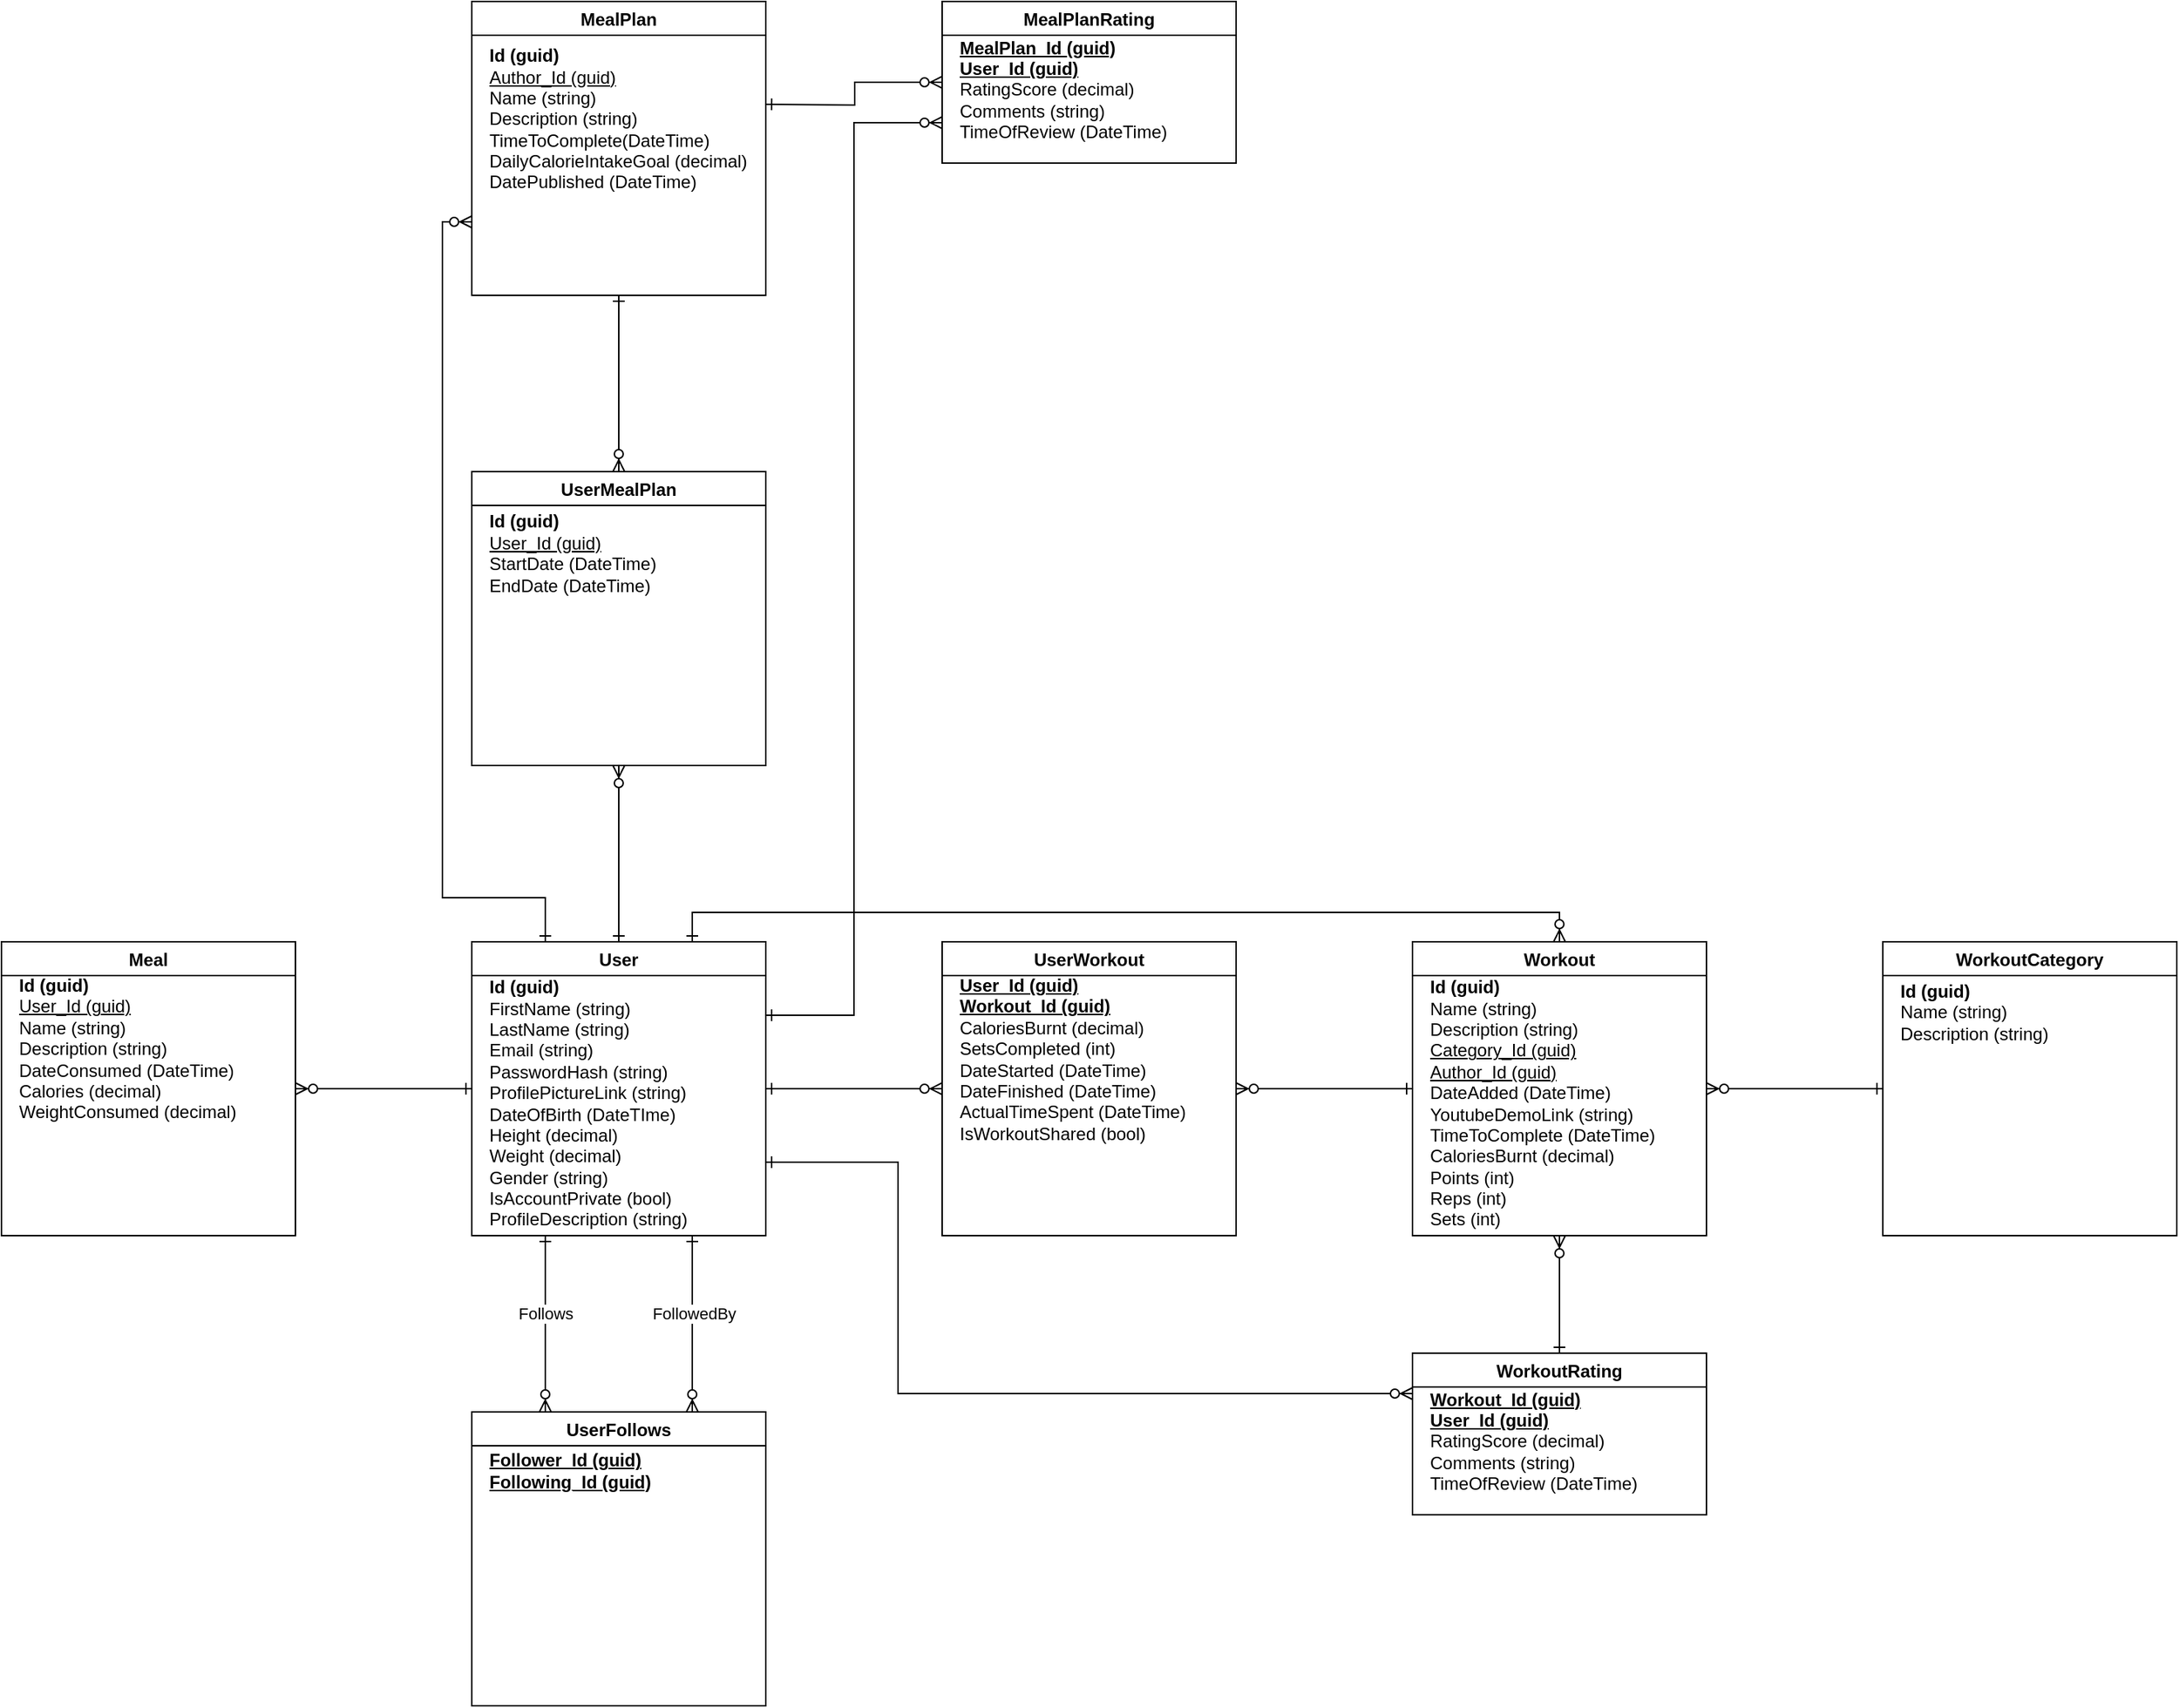 <mxfile version="14.9.9" type="device"><diagram id="rsAINuQfLAa1SqUJ7mLd" name="Page-1"><mxGraphModel dx="946" dy="1758" grid="1" gridSize="10" guides="1" tooltips="1" connect="1" arrows="1" fold="1" page="1" pageScale="1" pageWidth="827" pageHeight="1169" math="0" shadow="0"><root><mxCell id="0"/><mxCell id="1" parent="0"/><mxCell id="erzlCdsQzETxuTyel0iN-18" style="edgeStyle=orthogonalEdgeStyle;rounded=0;orthogonalLoop=1;jettySize=auto;html=1;exitX=0.75;exitY=1;exitDx=0;exitDy=0;entryX=0.75;entryY=0;entryDx=0;entryDy=0;startArrow=ERone;startFill=0;endArrow=ERzeroToMany;endFill=1;" parent="1" source="erzlCdsQzETxuTyel0iN-2" target="erzlCdsQzETxuTyel0iN-10" edge="1"><mxGeometry relative="1" as="geometry"/></mxCell><mxCell id="erzlCdsQzETxuTyel0iN-23" value="FollowedBy" style="edgeLabel;html=1;align=center;verticalAlign=middle;resizable=0;points=[];" parent="erzlCdsQzETxuTyel0iN-18" vertex="1" connectable="0"><mxGeometry x="-0.117" y="1" relative="1" as="geometry"><mxPoint as="offset"/></mxGeometry></mxCell><mxCell id="erzlCdsQzETxuTyel0iN-21" style="edgeStyle=orthogonalEdgeStyle;rounded=0;orthogonalLoop=1;jettySize=auto;html=1;exitX=0.25;exitY=1;exitDx=0;exitDy=0;entryX=0.25;entryY=0;entryDx=0;entryDy=0;startArrow=ERone;startFill=0;endArrow=ERzeroToMany;endFill=1;" parent="1" source="erzlCdsQzETxuTyel0iN-2" target="erzlCdsQzETxuTyel0iN-10" edge="1"><mxGeometry relative="1" as="geometry"/></mxCell><mxCell id="erzlCdsQzETxuTyel0iN-22" value="Follows" style="edgeLabel;html=1;align=center;verticalAlign=middle;resizable=0;points=[];" parent="erzlCdsQzETxuTyel0iN-21" vertex="1" connectable="0"><mxGeometry x="-0.117" relative="1" as="geometry"><mxPoint as="offset"/></mxGeometry></mxCell><mxCell id="erzlCdsQzETxuTyel0iN-26" style="edgeStyle=orthogonalEdgeStyle;rounded=0;orthogonalLoop=1;jettySize=auto;html=1;exitX=0;exitY=0.5;exitDx=0;exitDy=0;entryX=1;entryY=0.5;entryDx=0;entryDy=0;startArrow=ERone;startFill=0;endArrow=ERzeroToMany;endFill=1;" parent="1" source="erzlCdsQzETxuTyel0iN-2" target="erzlCdsQzETxuTyel0iN-24" edge="1"><mxGeometry relative="1" as="geometry"/></mxCell><mxCell id="i2QF-xujWhacyDWGueJ2-5" style="edgeStyle=orthogonalEdgeStyle;rounded=0;orthogonalLoop=1;jettySize=auto;html=1;exitX=1;exitY=0.25;exitDx=0;exitDy=0;entryX=0;entryY=0.75;entryDx=0;entryDy=0;startArrow=ERone;startFill=0;endArrow=ERzeroToMany;endFill=1;" edge="1" parent="1" source="erzlCdsQzETxuTyel0iN-2" target="i2QF-xujWhacyDWGueJ2-1"><mxGeometry relative="1" as="geometry"/></mxCell><mxCell id="i2QF-xujWhacyDWGueJ2-8" style="edgeStyle=orthogonalEdgeStyle;rounded=0;orthogonalLoop=1;jettySize=auto;html=1;exitX=1;exitY=0.75;exitDx=0;exitDy=0;entryX=0;entryY=0.25;entryDx=0;entryDy=0;startArrow=ERone;startFill=0;endArrow=ERzeroToMany;endFill=1;" edge="1" parent="1" source="erzlCdsQzETxuTyel0iN-2" target="i2QF-xujWhacyDWGueJ2-6"><mxGeometry relative="1" as="geometry"><Array as="points"><mxPoint x="690" y="310"/><mxPoint x="690" y="468"/></Array></mxGeometry></mxCell><mxCell id="erzlCdsQzETxuTyel0iN-2" value="User" style="swimlane;" parent="1" vertex="1"><mxGeometry x="400" y="160" width="200" height="200" as="geometry"/></mxCell><mxCell id="erzlCdsQzETxuTyel0iN-3" value="&lt;b&gt;Id (guid)&lt;/b&gt;&lt;br&gt;&lt;div&gt;&lt;span&gt;FirstName (string)&lt;/span&gt;&lt;/div&gt;&lt;div&gt;&lt;span&gt;LastName (string)&lt;/span&gt;&lt;/div&gt;&lt;div&gt;&lt;span&gt;Email (string)&lt;/span&gt;&lt;/div&gt;&lt;div&gt;PasswordHash (string)&lt;/div&gt;&lt;div&gt;ProfilePictureLink (string)&lt;/div&gt;&lt;div&gt;DateOfBirth (DateTIme)&lt;/div&gt;&lt;div&gt;Height (decimal)&lt;/div&gt;&lt;div&gt;Weight (decimal)&lt;/div&gt;&lt;div&gt;Gender (string)&lt;/div&gt;&lt;div&gt;IsAccountPrivate (bool)&lt;/div&gt;&lt;div&gt;ProfileDescription (string)&lt;/div&gt;" style="text;html=1;strokeColor=none;fillColor=none;align=left;verticalAlign=middle;whiteSpace=wrap;rounded=0;" parent="erzlCdsQzETxuTyel0iN-2" vertex="1"><mxGeometry x="10" y="30" width="150" height="160" as="geometry"/></mxCell><mxCell id="erzlCdsQzETxuTyel0iN-28" style="edgeStyle=orthogonalEdgeStyle;rounded=0;orthogonalLoop=1;jettySize=auto;html=1;entryX=0.75;entryY=0;entryDx=0;entryDy=0;startArrow=ERzeroToMany;startFill=1;endArrow=ERone;endFill=0;" parent="1" source="erzlCdsQzETxuTyel0iN-4" target="erzlCdsQzETxuTyel0iN-2" edge="1"><mxGeometry relative="1" as="geometry"><Array as="points"><mxPoint x="1140" y="140"/><mxPoint x="550" y="140"/></Array></mxGeometry></mxCell><mxCell id="erzlCdsQzETxuTyel0iN-4" value="Workout" style="swimlane;" parent="1" vertex="1"><mxGeometry x="1040" y="160" width="200" height="200" as="geometry"/></mxCell><mxCell id="erzlCdsQzETxuTyel0iN-5" value="&lt;b&gt;Id (guid)&lt;/b&gt;&lt;br&gt;&lt;div&gt;&lt;span&gt;Name (string)&lt;/span&gt;&lt;/div&gt;&lt;div&gt;&lt;span&gt;Description (string)&lt;/span&gt;&lt;/div&gt;&lt;div&gt;&lt;span&gt;&lt;u&gt;Category_Id (guid)&lt;/u&gt;&lt;/span&gt;&lt;/div&gt;&lt;div&gt;&lt;span&gt;&lt;u&gt;Author_Id (guid)&lt;/u&gt;&lt;/span&gt;&lt;/div&gt;&lt;div&gt;DateAdded (DateTime)&lt;/div&gt;&lt;div&gt;YoutubeDemoLink (string)&lt;/div&gt;&lt;div&gt;TimeToComplete (DateTime)&lt;/div&gt;&lt;div&gt;CaloriesBurnt (decimal)&lt;/div&gt;&lt;div&gt;Points (int)&lt;/div&gt;&lt;div&gt;Reps (int)&lt;/div&gt;&lt;div&gt;Sets (int)&lt;/div&gt;" style="text;html=1;strokeColor=none;fillColor=none;align=left;verticalAlign=middle;whiteSpace=wrap;rounded=0;" parent="erzlCdsQzETxuTyel0iN-4" vertex="1"><mxGeometry x="10" y="30" width="180" height="160" as="geometry"/></mxCell><mxCell id="erzlCdsQzETxuTyel0iN-17" style="edgeStyle=orthogonalEdgeStyle;rounded=0;orthogonalLoop=1;jettySize=auto;html=1;exitX=0;exitY=0.5;exitDx=0;exitDy=0;startArrow=ERone;startFill=0;endArrow=ERzeroToMany;endFill=1;entryX=1;entryY=0.5;entryDx=0;entryDy=0;" parent="1" source="erzlCdsQzETxuTyel0iN-6" target="erzlCdsQzETxuTyel0iN-4" edge="1"><mxGeometry relative="1" as="geometry"><mxPoint x="1320" y="259.667" as="targetPoint"/></mxGeometry></mxCell><mxCell id="erzlCdsQzETxuTyel0iN-6" value="WorkoutCategory" style="swimlane;" parent="1" vertex="1"><mxGeometry x="1360" y="160" width="200" height="200" as="geometry"/></mxCell><mxCell id="erzlCdsQzETxuTyel0iN-7" value="&lt;b&gt;Id (guid)&lt;/b&gt;&lt;br&gt;&lt;div&gt;Name (string)&lt;/div&gt;&lt;div&gt;Description (string)&lt;/div&gt;&lt;div&gt;&lt;br&gt;&lt;/div&gt;" style="text;html=1;strokeColor=none;fillColor=none;align=left;verticalAlign=middle;whiteSpace=wrap;rounded=0;" parent="erzlCdsQzETxuTyel0iN-6" vertex="1"><mxGeometry x="10" y="30" width="150" height="50" as="geometry"/></mxCell><mxCell id="erzlCdsQzETxuTyel0iN-16" style="edgeStyle=orthogonalEdgeStyle;rounded=0;orthogonalLoop=1;jettySize=auto;html=1;exitX=1;exitY=0.5;exitDx=0;exitDy=0;entryX=0;entryY=0.5;entryDx=0;entryDy=0;startArrow=ERzeroToMany;startFill=1;endArrow=ERone;endFill=0;" parent="1" source="erzlCdsQzETxuTyel0iN-8" target="erzlCdsQzETxuTyel0iN-4" edge="1"><mxGeometry relative="1" as="geometry"/></mxCell><mxCell id="erzlCdsQzETxuTyel0iN-8" value="UserWorkout" style="swimlane;" parent="1" vertex="1"><mxGeometry x="720" y="160" width="200" height="200" as="geometry"/></mxCell><mxCell id="erzlCdsQzETxuTyel0iN-9" value="&lt;b&gt;&lt;u&gt;User_Id (guid)&lt;br&gt;Workout_Id (guid)&lt;/u&gt;&lt;/b&gt;&lt;br&gt;CaloriesBurnt (decimal)&lt;br&gt;SetsCompleted (int)&lt;br&gt;DateStarted (DateTime)&lt;br&gt;DateFinished (DateTime)&lt;br&gt;ActualTimeSpent (DateTime)&lt;br&gt;IsWorkoutShared (bool)" style="text;html=1;strokeColor=none;fillColor=none;align=left;verticalAlign=middle;whiteSpace=wrap;rounded=0;" parent="erzlCdsQzETxuTyel0iN-8" vertex="1"><mxGeometry x="10" y="30" width="180" height="100" as="geometry"/></mxCell><mxCell id="erzlCdsQzETxuTyel0iN-10" value="UserFollows" style="swimlane;" parent="1" vertex="1"><mxGeometry x="400" y="480" width="200" height="200" as="geometry"/></mxCell><mxCell id="erzlCdsQzETxuTyel0iN-11" value="&lt;b&gt;&lt;u&gt;Follower_Id (guid)&lt;br&gt;Following_Id (guid)&lt;/u&gt;&lt;br&gt;&lt;/b&gt;" style="text;html=1;strokeColor=none;fillColor=none;align=left;verticalAlign=middle;whiteSpace=wrap;rounded=0;" parent="erzlCdsQzETxuTyel0iN-10" vertex="1"><mxGeometry x="10" y="30" width="150" height="20" as="geometry"/></mxCell><mxCell id="erzlCdsQzETxuTyel0iN-32" style="edgeStyle=orthogonalEdgeStyle;rounded=0;orthogonalLoop=1;jettySize=auto;html=1;exitX=0.5;exitY=0;exitDx=0;exitDy=0;entryX=0.5;entryY=1;entryDx=0;entryDy=0;startArrow=ERzeroToMany;startFill=1;endArrow=ERone;endFill=0;" parent="1" source="erzlCdsQzETxuTyel0iN-12" target="erzlCdsQzETxuTyel0iN-29" edge="1"><mxGeometry relative="1" as="geometry"/></mxCell><mxCell id="erzlCdsQzETxuTyel0iN-12" value="UserMealPlan" style="swimlane;" parent="1" vertex="1"><mxGeometry x="400" y="-160" width="200" height="200" as="geometry"/></mxCell><mxCell id="erzlCdsQzETxuTyel0iN-13" value="&lt;b&gt;Id (guid)&lt;br&gt;&lt;/b&gt;&lt;u&gt;User_Id (guid)&lt;br&gt;&lt;/u&gt;&lt;div&gt;&lt;span&gt;StartDate (DateTime)&lt;/span&gt;&lt;/div&gt;&lt;div&gt;EndDate (DateTime)&lt;/div&gt;&lt;div&gt;&lt;br&gt;&lt;/div&gt;&lt;div&gt;&lt;br&gt;&lt;/div&gt;" style="text;html=1;strokeColor=none;fillColor=none;align=left;verticalAlign=middle;whiteSpace=wrap;rounded=0;" parent="erzlCdsQzETxuTyel0iN-12" vertex="1"><mxGeometry x="10" y="30" width="180" height="80" as="geometry"/></mxCell><mxCell id="erzlCdsQzETxuTyel0iN-14" value="" style="endArrow=ERzeroToMany;html=1;exitX=0.5;exitY=0;exitDx=0;exitDy=0;entryX=0.5;entryY=1;entryDx=0;entryDy=0;endFill=1;startArrow=ERone;startFill=0;" parent="1" source="erzlCdsQzETxuTyel0iN-2" target="erzlCdsQzETxuTyel0iN-12" edge="1"><mxGeometry width="50" height="50" relative="1" as="geometry"><mxPoint x="990" y="280" as="sourcePoint"/><mxPoint x="1040" y="230" as="targetPoint"/></mxGeometry></mxCell><mxCell id="erzlCdsQzETxuTyel0iN-15" value="" style="endArrow=ERzeroToMany;html=1;exitX=1;exitY=0.5;exitDx=0;exitDy=0;endFill=1;startArrow=ERone;startFill=0;" parent="1" source="erzlCdsQzETxuTyel0iN-2" edge="1"><mxGeometry width="50" height="50" relative="1" as="geometry"><mxPoint x="510" y="170" as="sourcePoint"/><mxPoint x="720" y="260" as="targetPoint"/></mxGeometry></mxCell><mxCell id="erzlCdsQzETxuTyel0iN-24" value="Meal" style="swimlane;" parent="1" vertex="1"><mxGeometry x="80" y="160" width="200" height="200" as="geometry"/></mxCell><mxCell id="erzlCdsQzETxuTyel0iN-25" value="&lt;b&gt;Id (guid)&lt;br&gt;&lt;/b&gt;&lt;u&gt;User_Id (guid)&lt;/u&gt;&lt;br&gt;&lt;div&gt;&lt;span&gt;Name (string)&lt;/span&gt;&lt;/div&gt;&lt;div&gt;&lt;span&gt;Description (string)&lt;/span&gt;&lt;/div&gt;&lt;div&gt;&lt;span&gt;DateConsumed (DateTime)&lt;/span&gt;&lt;/div&gt;&lt;div&gt;Calories (decimal)&lt;/div&gt;&lt;div&gt;WeightConsumed (decimal)&lt;/div&gt;&lt;div&gt;&lt;br&gt;&lt;/div&gt;" style="text;html=1;strokeColor=none;fillColor=none;align=left;verticalAlign=middle;whiteSpace=wrap;rounded=0;" parent="erzlCdsQzETxuTyel0iN-24" vertex="1"><mxGeometry x="10" y="30" width="180" height="100" as="geometry"/></mxCell><mxCell id="erzlCdsQzETxuTyel0iN-33" style="edgeStyle=orthogonalEdgeStyle;rounded=0;orthogonalLoop=1;jettySize=auto;html=1;exitX=0;exitY=0.75;exitDx=0;exitDy=0;entryX=0.25;entryY=0;entryDx=0;entryDy=0;startArrow=ERzeroToMany;startFill=1;endArrow=ERone;endFill=0;" parent="1" source="erzlCdsQzETxuTyel0iN-29" target="erzlCdsQzETxuTyel0iN-2" edge="1"><mxGeometry relative="1" as="geometry"><Array as="points"><mxPoint x="380" y="-330"/><mxPoint x="380" y="130"/><mxPoint x="450" y="130"/></Array></mxGeometry></mxCell><mxCell id="erzlCdsQzETxuTyel0iN-29" value="MealPlan" style="swimlane;" parent="1" vertex="1"><mxGeometry x="400" y="-480" width="200" height="200" as="geometry"/></mxCell><mxCell id="erzlCdsQzETxuTyel0iN-30" value="&lt;b&gt;Id (guid)&lt;br&gt;&lt;/b&gt;&lt;u&gt;Author_Id (guid)&lt;/u&gt;&lt;br&gt;&lt;div&gt;&lt;span&gt;Name (string)&lt;/span&gt;&lt;/div&gt;&lt;div&gt;&lt;span&gt;Description (string)&lt;/span&gt;&lt;/div&gt;&lt;div&gt;TimeToComplete(DateTime)&lt;/div&gt;&lt;div&gt;DailyCalorieIntakeGoal (decimal)&lt;/div&gt;&lt;div&gt;DatePublished (DateTime)&lt;/div&gt;" style="text;html=1;strokeColor=none;fillColor=none;align=left;verticalAlign=middle;whiteSpace=wrap;rounded=0;" parent="erzlCdsQzETxuTyel0iN-29" vertex="1"><mxGeometry x="10" y="30" width="180" height="100" as="geometry"/></mxCell><mxCell id="i2QF-xujWhacyDWGueJ2-4" style="edgeStyle=orthogonalEdgeStyle;rounded=0;orthogonalLoop=1;jettySize=auto;html=1;exitX=0;exitY=0.5;exitDx=0;exitDy=0;endArrow=ERone;endFill=0;startArrow=ERzeroToMany;startFill=1;" edge="1" parent="1" source="i2QF-xujWhacyDWGueJ2-1"><mxGeometry relative="1" as="geometry"><mxPoint x="600" y="-410" as="targetPoint"/></mxGeometry></mxCell><mxCell id="i2QF-xujWhacyDWGueJ2-1" value="MealPlanRating" style="swimlane;" vertex="1" parent="1"><mxGeometry x="720" y="-480" width="200" height="110" as="geometry"/></mxCell><mxCell id="i2QF-xujWhacyDWGueJ2-2" value="&lt;b&gt;&lt;u&gt;MealPlan_Id (guid)&lt;/u&gt;&lt;/b&gt;&lt;br&gt;&lt;u&gt;&lt;b&gt;User_Id (guid)&lt;/b&gt;&lt;/u&gt;&lt;br&gt;RatingScore (decimal)&lt;br&gt;Comments (string)&lt;br&gt;TimeOfReview (DateTime)" style="text;html=1;strokeColor=none;fillColor=none;align=left;verticalAlign=middle;whiteSpace=wrap;rounded=0;" vertex="1" parent="i2QF-xujWhacyDWGueJ2-1"><mxGeometry x="10" y="30" width="180" height="60" as="geometry"/></mxCell><mxCell id="i2QF-xujWhacyDWGueJ2-9" style="edgeStyle=orthogonalEdgeStyle;rounded=0;orthogonalLoop=1;jettySize=auto;html=1;exitX=0.5;exitY=0;exitDx=0;exitDy=0;entryX=0.5;entryY=1;entryDx=0;entryDy=0;startArrow=ERone;startFill=0;endArrow=ERzeroToMany;endFill=1;" edge="1" parent="1" source="i2QF-xujWhacyDWGueJ2-6" target="erzlCdsQzETxuTyel0iN-4"><mxGeometry relative="1" as="geometry"/></mxCell><mxCell id="i2QF-xujWhacyDWGueJ2-6" value="WorkoutRating" style="swimlane;" vertex="1" parent="1"><mxGeometry x="1040" y="440" width="200" height="110" as="geometry"/></mxCell><mxCell id="i2QF-xujWhacyDWGueJ2-7" value="&lt;b&gt;&lt;u&gt;Workout_Id (guid)&lt;/u&gt;&lt;/b&gt;&lt;br&gt;&lt;u&gt;&lt;b&gt;User_Id (guid)&lt;/b&gt;&lt;/u&gt;&lt;br&gt;RatingScore (decimal)&lt;br&gt;Comments (string)&lt;br&gt;TimeOfReview (DateTime)" style="text;html=1;strokeColor=none;fillColor=none;align=left;verticalAlign=middle;whiteSpace=wrap;rounded=0;" vertex="1" parent="i2QF-xujWhacyDWGueJ2-6"><mxGeometry x="10" y="30" width="180" height="60" as="geometry"/></mxCell></root></mxGraphModel></diagram></mxfile>